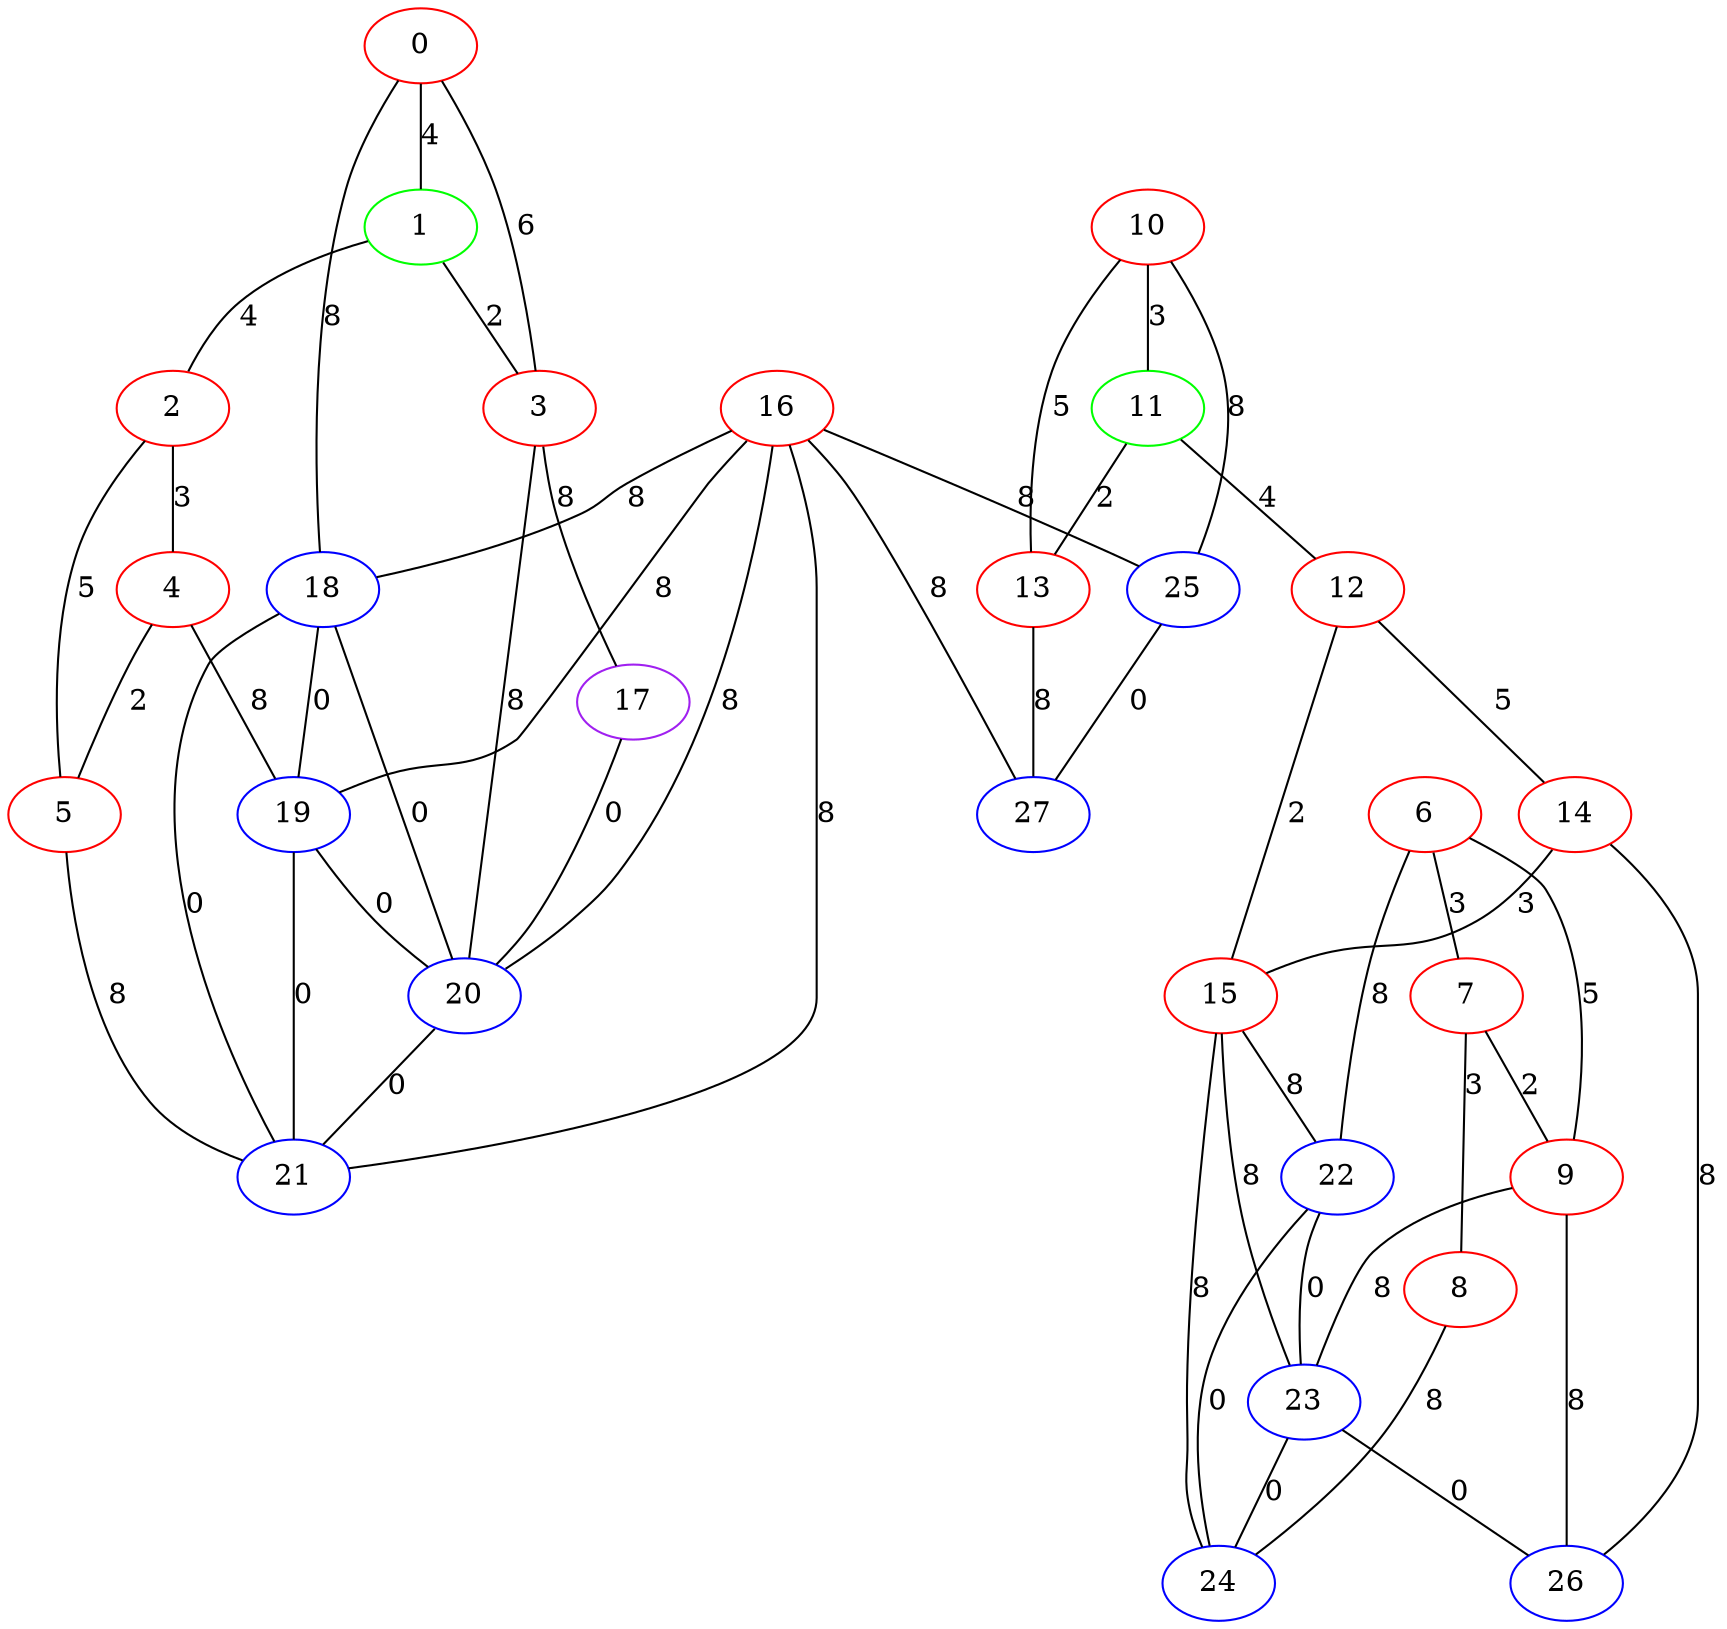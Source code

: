 graph "" {
0 [color=red, weight=1];
1 [color=green, weight=2];
2 [color=red, weight=1];
3 [color=red, weight=1];
4 [color=red, weight=1];
5 [color=red, weight=1];
6 [color=red, weight=1];
7 [color=red, weight=1];
8 [color=red, weight=1];
9 [color=red, weight=1];
10 [color=red, weight=1];
11 [color=green, weight=2];
12 [color=red, weight=1];
13 [color=red, weight=1];
14 [color=red, weight=1];
15 [color=red, weight=1];
16 [color=red, weight=1];
17 [color=purple, weight=4];
18 [color=blue, weight=3];
19 [color=blue, weight=3];
20 [color=blue, weight=3];
21 [color=blue, weight=3];
22 [color=blue, weight=3];
23 [color=blue, weight=3];
24 [color=blue, weight=3];
25 [color=blue, weight=3];
26 [color=blue, weight=3];
27 [color=blue, weight=3];
0 -- 1  [key=0, label=4];
0 -- 18  [key=0, label=8];
0 -- 3  [key=0, label=6];
1 -- 2  [key=0, label=4];
1 -- 3  [key=0, label=2];
2 -- 4  [key=0, label=3];
2 -- 5  [key=0, label=5];
3 -- 20  [key=0, label=8];
3 -- 17  [key=0, label=8];
4 -- 19  [key=0, label=8];
4 -- 5  [key=0, label=2];
5 -- 21  [key=0, label=8];
6 -- 9  [key=0, label=5];
6 -- 22  [key=0, label=8];
6 -- 7  [key=0, label=3];
7 -- 8  [key=0, label=3];
7 -- 9  [key=0, label=2];
8 -- 24  [key=0, label=8];
9 -- 26  [key=0, label=8];
9 -- 23  [key=0, label=8];
10 -- 25  [key=0, label=8];
10 -- 11  [key=0, label=3];
10 -- 13  [key=0, label=5];
11 -- 12  [key=0, label=4];
11 -- 13  [key=0, label=2];
12 -- 14  [key=0, label=5];
12 -- 15  [key=0, label=2];
13 -- 27  [key=0, label=8];
14 -- 26  [key=0, label=8];
14 -- 15  [key=0, label=3];
15 -- 24  [key=0, label=8];
15 -- 22  [key=0, label=8];
15 -- 23  [key=0, label=8];
16 -- 18  [key=0, label=8];
16 -- 19  [key=0, label=8];
16 -- 20  [key=0, label=8];
16 -- 21  [key=0, label=8];
16 -- 25  [key=0, label=8];
16 -- 27  [key=0, label=8];
17 -- 20  [key=0, label=0];
18 -- 19  [key=0, label=0];
18 -- 20  [key=0, label=0];
18 -- 21  [key=0, label=0];
19 -- 20  [key=0, label=0];
19 -- 21  [key=0, label=0];
20 -- 21  [key=0, label=0];
22 -- 24  [key=0, label=0];
22 -- 23  [key=0, label=0];
23 -- 24  [key=0, label=0];
23 -- 26  [key=0, label=0];
25 -- 27  [key=0, label=0];
}
